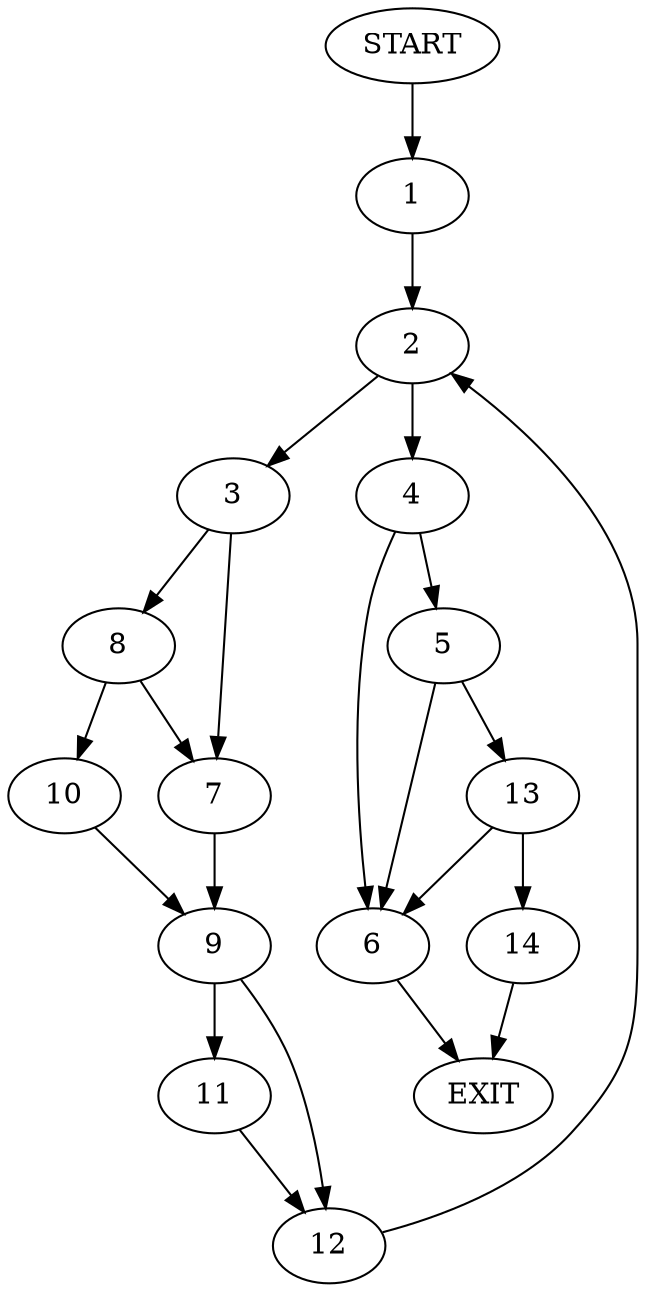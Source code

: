 digraph {
0 [label="START"]
15 [label="EXIT"]
0 -> 1
1 -> 2
2 -> 3
2 -> 4
4 -> 5
4 -> 6
3 -> 7
3 -> 8
7 -> 9
8 -> 7
8 -> 10
10 -> 9
9 -> 11
9 -> 12
12 -> 2
11 -> 12
6 -> 15
5 -> 13
5 -> 6
13 -> 14
13 -> 6
14 -> 15
}
